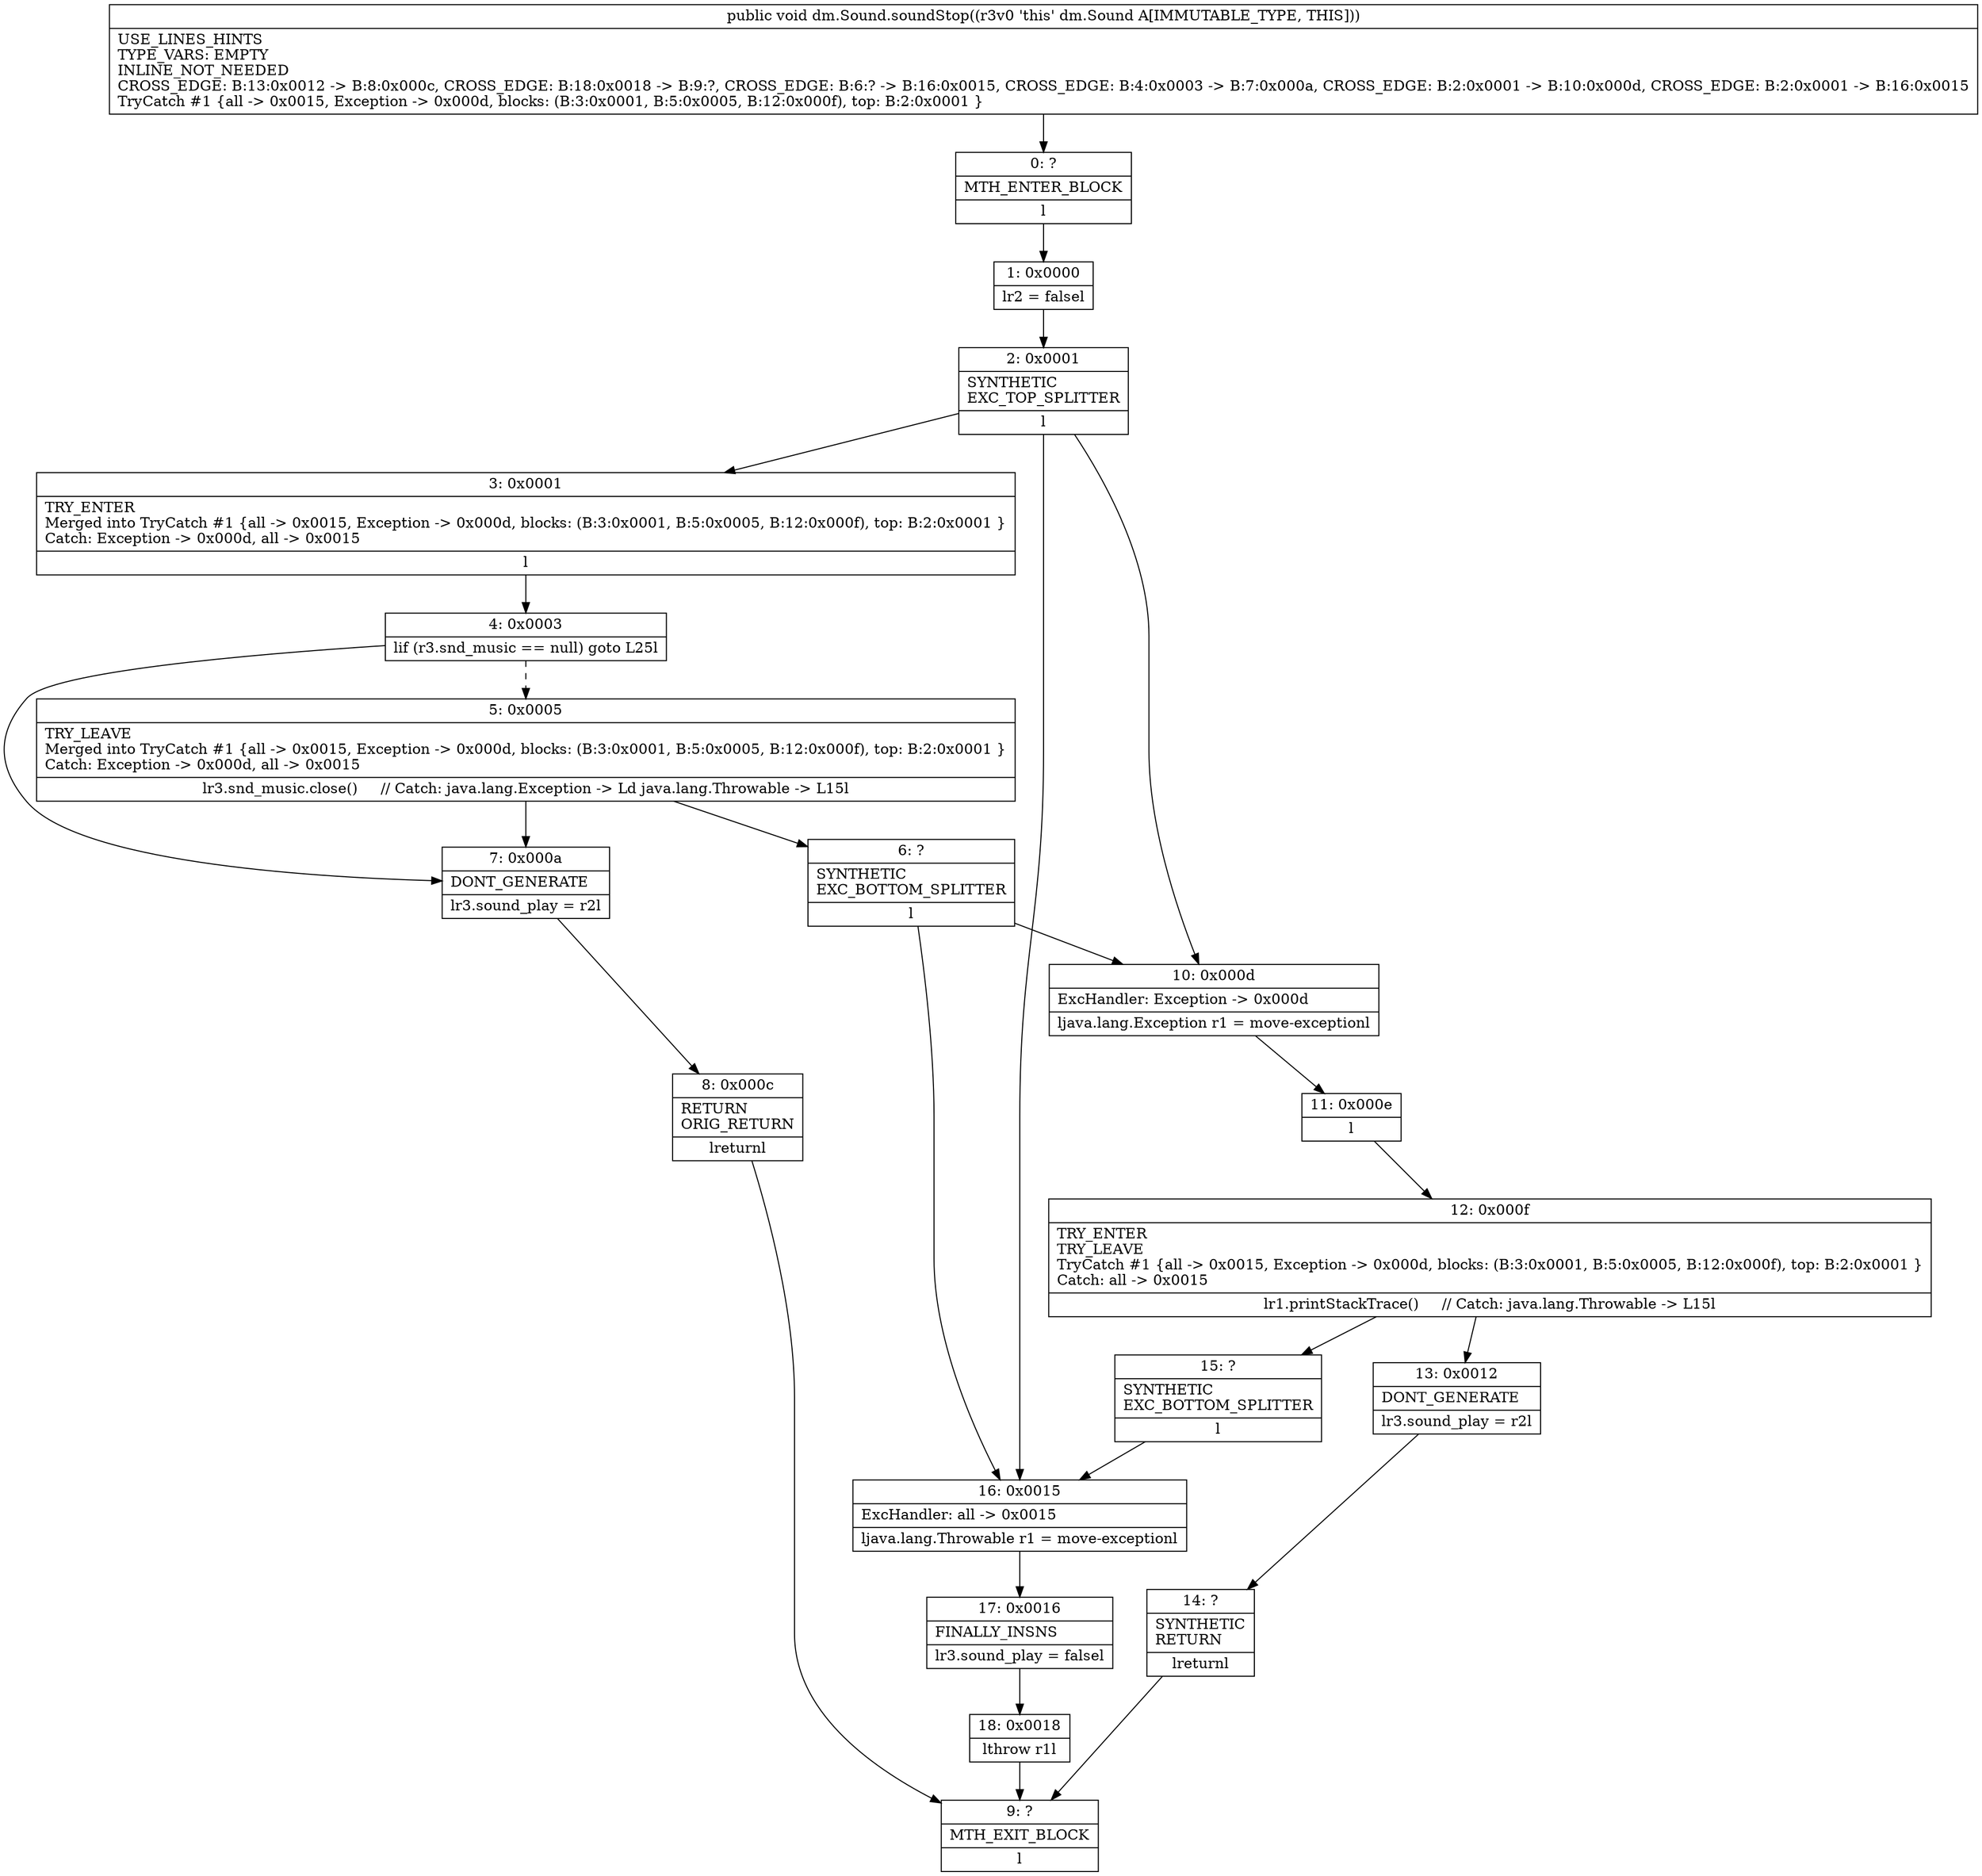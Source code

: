 digraph "CFG fordm.Sound.soundStop()V" {
Node_0 [shape=record,label="{0\:\ ?|MTH_ENTER_BLOCK\l|l}"];
Node_1 [shape=record,label="{1\:\ 0x0000|lr2 = falsel}"];
Node_2 [shape=record,label="{2\:\ 0x0001|SYNTHETIC\lEXC_TOP_SPLITTER\l|l}"];
Node_3 [shape=record,label="{3\:\ 0x0001|TRY_ENTER\lMerged into TryCatch #1 \{all \-\> 0x0015, Exception \-\> 0x000d, blocks: (B:3:0x0001, B:5:0x0005, B:12:0x000f), top: B:2:0x0001 \}\lCatch: Exception \-\> 0x000d, all \-\> 0x0015\l|l}"];
Node_4 [shape=record,label="{4\:\ 0x0003|lif (r3.snd_music == null) goto L25l}"];
Node_5 [shape=record,label="{5\:\ 0x0005|TRY_LEAVE\lMerged into TryCatch #1 \{all \-\> 0x0015, Exception \-\> 0x000d, blocks: (B:3:0x0001, B:5:0x0005, B:12:0x000f), top: B:2:0x0001 \}\lCatch: Exception \-\> 0x000d, all \-\> 0x0015\l|lr3.snd_music.close()     \/\/ Catch: java.lang.Exception \-\> Ld java.lang.Throwable \-\> L15l}"];
Node_6 [shape=record,label="{6\:\ ?|SYNTHETIC\lEXC_BOTTOM_SPLITTER\l|l}"];
Node_7 [shape=record,label="{7\:\ 0x000a|DONT_GENERATE\l|lr3.sound_play = r2l}"];
Node_8 [shape=record,label="{8\:\ 0x000c|RETURN\lORIG_RETURN\l|lreturnl}"];
Node_9 [shape=record,label="{9\:\ ?|MTH_EXIT_BLOCK\l|l}"];
Node_10 [shape=record,label="{10\:\ 0x000d|ExcHandler: Exception \-\> 0x000d\l|ljava.lang.Exception r1 = move\-exceptionl}"];
Node_11 [shape=record,label="{11\:\ 0x000e|l}"];
Node_12 [shape=record,label="{12\:\ 0x000f|TRY_ENTER\lTRY_LEAVE\lTryCatch #1 \{all \-\> 0x0015, Exception \-\> 0x000d, blocks: (B:3:0x0001, B:5:0x0005, B:12:0x000f), top: B:2:0x0001 \}\lCatch: all \-\> 0x0015\l|lr1.printStackTrace()     \/\/ Catch: java.lang.Throwable \-\> L15l}"];
Node_13 [shape=record,label="{13\:\ 0x0012|DONT_GENERATE\l|lr3.sound_play = r2l}"];
Node_14 [shape=record,label="{14\:\ ?|SYNTHETIC\lRETURN\l|lreturnl}"];
Node_15 [shape=record,label="{15\:\ ?|SYNTHETIC\lEXC_BOTTOM_SPLITTER\l|l}"];
Node_16 [shape=record,label="{16\:\ 0x0015|ExcHandler: all \-\> 0x0015\l|ljava.lang.Throwable r1 = move\-exceptionl}"];
Node_17 [shape=record,label="{17\:\ 0x0016|FINALLY_INSNS\l|lr3.sound_play = falsel}"];
Node_18 [shape=record,label="{18\:\ 0x0018|lthrow r1l}"];
MethodNode[shape=record,label="{public void dm.Sound.soundStop((r3v0 'this' dm.Sound A[IMMUTABLE_TYPE, THIS]))  | USE_LINES_HINTS\lTYPE_VARS: EMPTY\lINLINE_NOT_NEEDED\lCROSS_EDGE: B:13:0x0012 \-\> B:8:0x000c, CROSS_EDGE: B:18:0x0018 \-\> B:9:?, CROSS_EDGE: B:6:? \-\> B:16:0x0015, CROSS_EDGE: B:4:0x0003 \-\> B:7:0x000a, CROSS_EDGE: B:2:0x0001 \-\> B:10:0x000d, CROSS_EDGE: B:2:0x0001 \-\> B:16:0x0015\lTryCatch #1 \{all \-\> 0x0015, Exception \-\> 0x000d, blocks: (B:3:0x0001, B:5:0x0005, B:12:0x000f), top: B:2:0x0001 \}\l}"];
MethodNode -> Node_0;
Node_0 -> Node_1;
Node_1 -> Node_2;
Node_2 -> Node_3;
Node_2 -> Node_10;
Node_2 -> Node_16;
Node_3 -> Node_4;
Node_4 -> Node_5[style=dashed];
Node_4 -> Node_7;
Node_5 -> Node_7;
Node_5 -> Node_6;
Node_6 -> Node_10;
Node_6 -> Node_16;
Node_7 -> Node_8;
Node_8 -> Node_9;
Node_10 -> Node_11;
Node_11 -> Node_12;
Node_12 -> Node_13;
Node_12 -> Node_15;
Node_13 -> Node_14;
Node_14 -> Node_9;
Node_15 -> Node_16;
Node_16 -> Node_17;
Node_17 -> Node_18;
Node_18 -> Node_9;
}

